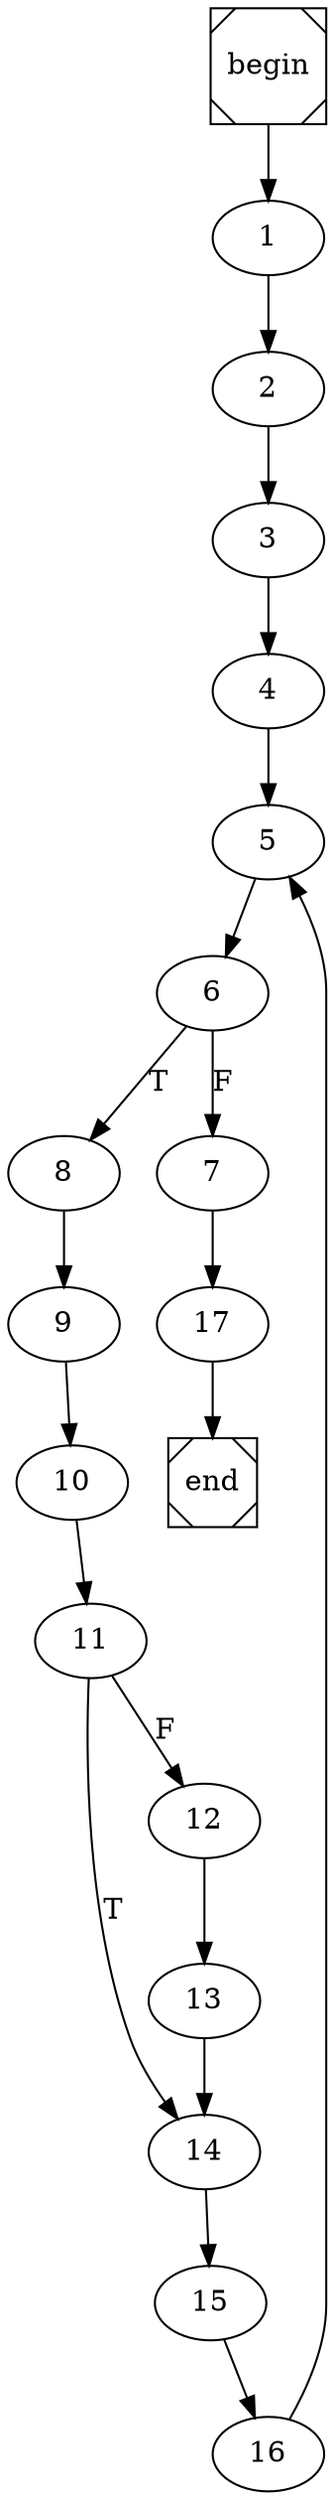 digraph cfg {
	begin [shape=Msquare];
	end [shape=Msquare];
	begin -> 1;	1 -> 2;	2 -> 3;	3 -> 4;	4 -> 5;	5 -> 6;	6 -> 8[label=T];	6 -> 7[label=F];	7 -> 17;	8 -> 9;	9 -> 10;	10 -> 11;	11 -> 14[label=T];	11 -> 12[label=F];	12 -> 13;	13 -> 14;	14 -> 15;	15 -> 16;	16 -> 5;	17 -> end;}
